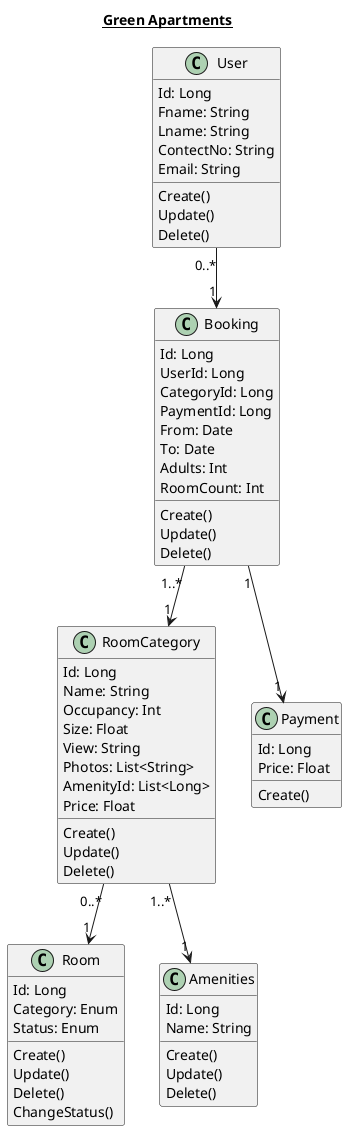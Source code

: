 @startuml Green Apartments

title __Green Apartments__

class User {
    Id: Long
    Fname: String
    Lname: String
    ContectNo: String
    Email: String
    Create()
    Update()
    Delete()
}

class Room {
    Id: Long
    Category: Enum
    Status: Enum

    Create()
    Update()
    Delete()
    ChangeStatus()
}

class RoomCategory {
    Id: Long
    Name: String
    Occupancy: Int
    Size: Float
    View: String
    Photos: List<String>
    AmenityId: List<Long>
    Price: Float

    Create()
    Update()
    Delete()
}

class Amenities {
    Id: Long
    Name: String
    Create()
    Update()
    Delete()
}

class Booking {
    Id: Long
    UserId: Long
    CategoryId: Long
    PaymentId: Long
    From: Date
    To: Date
    Adults: Int
    RoomCount: Int

    Create()
    Update()
    Delete()
}

Class Payment {
    Id: Long
    Price: Float

    Create()
}

User "0..*" --> "1" Booking
Booking "1" --> "1" Payment
Booking "1..*" --> "1" RoomCategory
RoomCategory "0..*" --> "1" Room
RoomCategory "1..*" --> "1" Amenities

@enduml